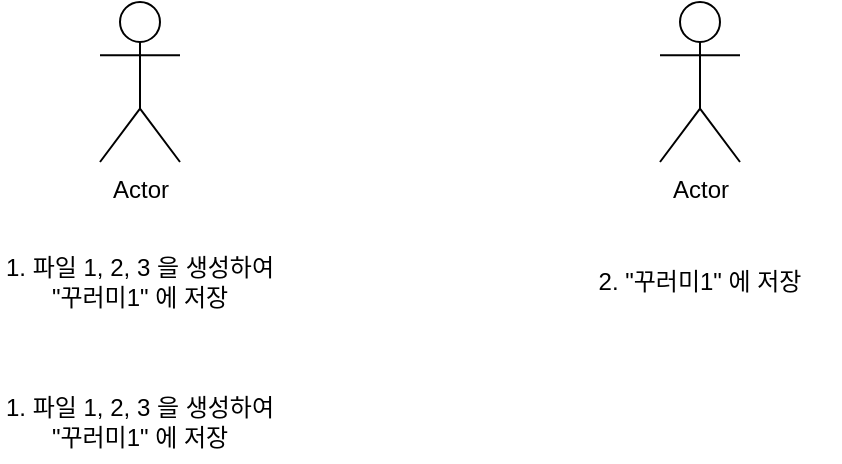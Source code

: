 <mxfile version="20.8.3" type="github">
  <diagram id="LW6eN7gcST44H_9hZHNd" name="페이지-1">
    <mxGraphModel dx="1077" dy="907" grid="1" gridSize="10" guides="1" tooltips="1" connect="1" arrows="1" fold="1" page="1" pageScale="1" pageWidth="827" pageHeight="1169" math="0" shadow="0">
      <root>
        <mxCell id="0" />
        <mxCell id="1" parent="0" />
        <mxCell id="CBzlRyMOdRMsH1H1v6JQ-1" value="Actor" style="shape=umlActor;verticalLabelPosition=bottom;verticalAlign=top;html=1;outlineConnect=0;" vertex="1" parent="1">
          <mxGeometry x="80" y="40" width="40" height="80" as="geometry" />
        </mxCell>
        <mxCell id="CBzlRyMOdRMsH1H1v6JQ-2" value="Actor" style="shape=umlActor;verticalLabelPosition=bottom;verticalAlign=top;html=1;outlineConnect=0;" vertex="1" parent="1">
          <mxGeometry x="360" y="40" width="40" height="80" as="geometry" />
        </mxCell>
        <mxCell id="CBzlRyMOdRMsH1H1v6JQ-5" value="1. 파일 1, 2, 3 을 생성하여 &quot;꾸러미1&quot; 에 저장" style="text;html=1;strokeColor=none;fillColor=none;align=center;verticalAlign=middle;whiteSpace=wrap;rounded=0;" vertex="1" parent="1">
          <mxGeometry x="30" y="160" width="140" height="40" as="geometry" />
        </mxCell>
        <mxCell id="CBzlRyMOdRMsH1H1v6JQ-6" value="1. 파일 1, 2, 3 을 생성하여 &quot;꾸러미1&quot; 에 저장" style="text;html=1;strokeColor=none;fillColor=none;align=center;verticalAlign=middle;whiteSpace=wrap;rounded=0;" vertex="1" parent="1">
          <mxGeometry x="30" y="230" width="140" height="40" as="geometry" />
        </mxCell>
        <mxCell id="CBzlRyMOdRMsH1H1v6JQ-7" value="2. &quot;꾸러미1&quot; 에 저장" style="text;html=1;strokeColor=none;fillColor=none;align=center;verticalAlign=middle;whiteSpace=wrap;rounded=0;" vertex="1" parent="1">
          <mxGeometry x="310" y="160" width="140" height="40" as="geometry" />
        </mxCell>
      </root>
    </mxGraphModel>
  </diagram>
</mxfile>
